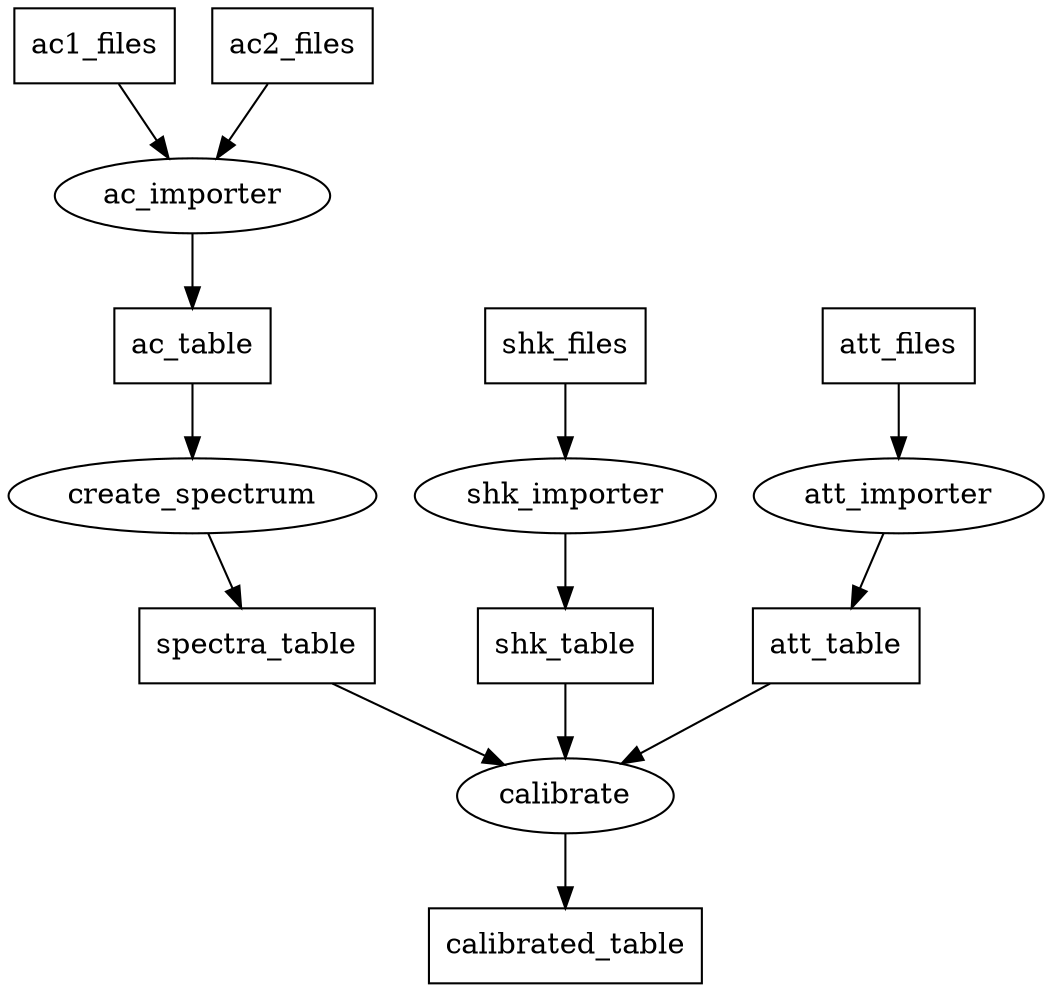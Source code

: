 digraph g {
	// file importers
        node [ shape = box];
        ac1_files; ac2_files;shk_files; att_files; shk_table; ac_table; att_table; spectra_table; calibrated_table;
	node [shape = oval];
	ac1_files -> ac_importer;
	ac2_files -> ac_importer;
	ac_importer -> ac_table;
        shk_files -> shk_importer;
        shk_importer -> shk_table;
        att_files -> att_importer;
        att_importer -> att_table;
        
        // spectra
        ac_table -> create_spectrum;
        create_spectrum -> spectra_table;

        // calibrate
        shk_table -> calibrate;
        att_table -> calibrate;
	spectra_table -> calibrate;

	calibrate -> calibrated_table;

	

//        { rank = same; ac1_files; ac2_files; shk_files; }
//        { rank = same; acn_table; shk_table; spectra_table; calibrated_table;
//		att_table;}
//	{ rank = same; acn_importer; shk_importer; create_spectrum; calibrate; }
}
